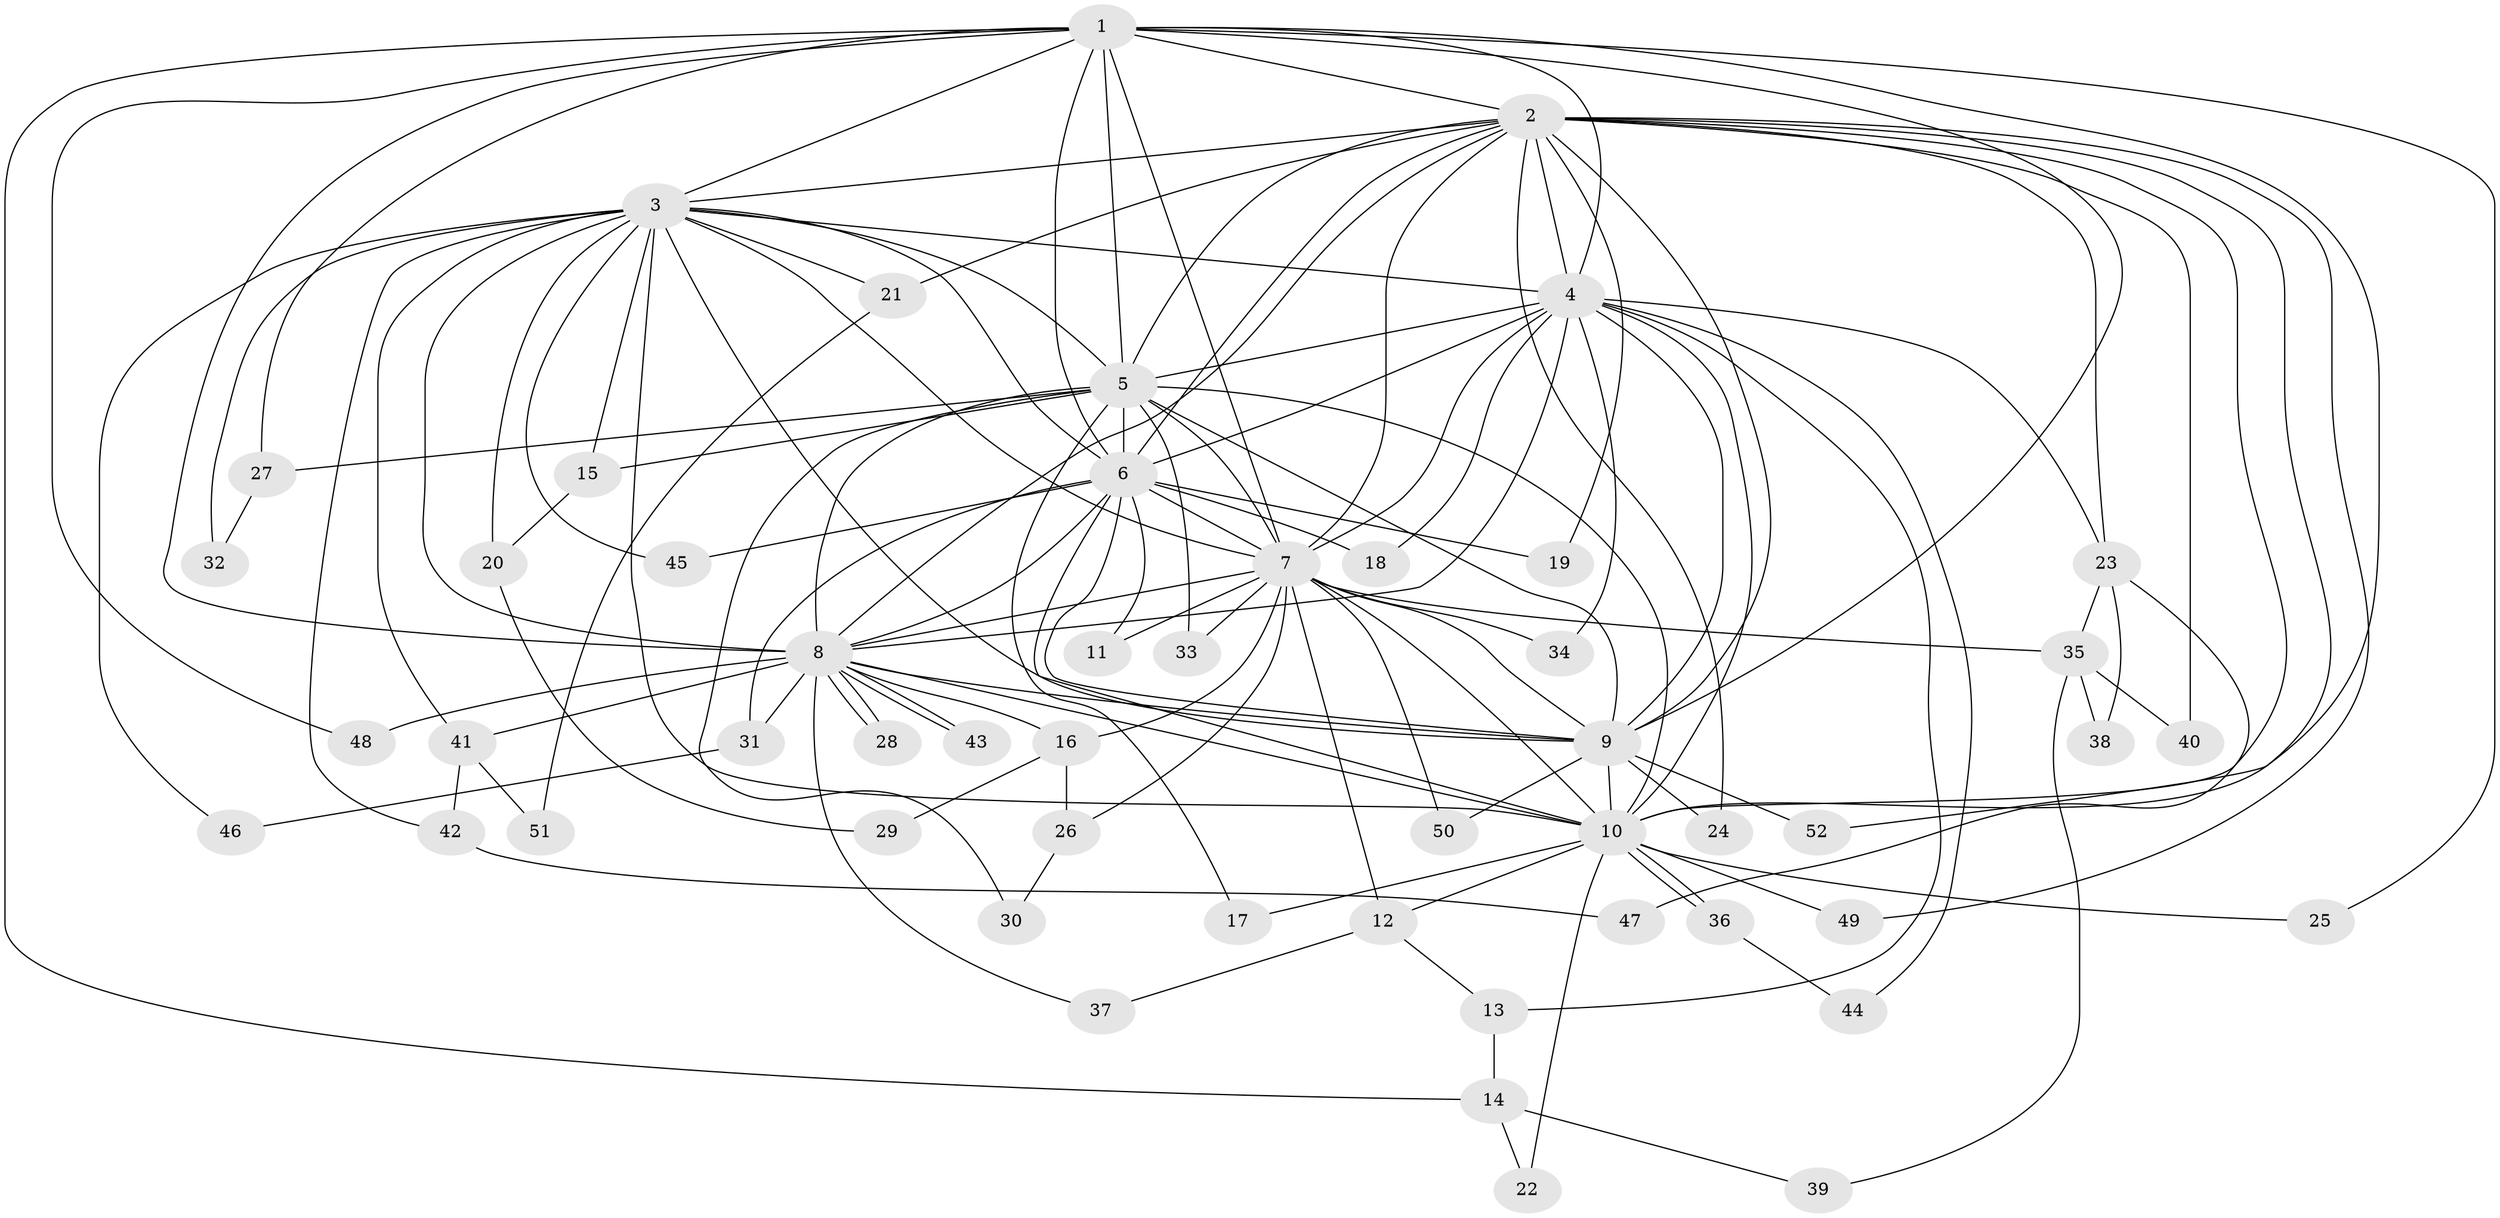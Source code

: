 // Generated by graph-tools (version 1.1) at 2025/45/03/09/25 04:45:21]
// undirected, 52 vertices, 129 edges
graph export_dot {
graph [start="1"]
  node [color=gray90,style=filled];
  1;
  2;
  3;
  4;
  5;
  6;
  7;
  8;
  9;
  10;
  11;
  12;
  13;
  14;
  15;
  16;
  17;
  18;
  19;
  20;
  21;
  22;
  23;
  24;
  25;
  26;
  27;
  28;
  29;
  30;
  31;
  32;
  33;
  34;
  35;
  36;
  37;
  38;
  39;
  40;
  41;
  42;
  43;
  44;
  45;
  46;
  47;
  48;
  49;
  50;
  51;
  52;
  1 -- 2;
  1 -- 3;
  1 -- 4;
  1 -- 5;
  1 -- 6;
  1 -- 7;
  1 -- 8;
  1 -- 9;
  1 -- 10;
  1 -- 14;
  1 -- 25;
  1 -- 27;
  1 -- 48;
  2 -- 3;
  2 -- 4;
  2 -- 5;
  2 -- 6;
  2 -- 7;
  2 -- 8;
  2 -- 9;
  2 -- 10;
  2 -- 19;
  2 -- 21;
  2 -- 23;
  2 -- 24;
  2 -- 40;
  2 -- 49;
  2 -- 52;
  3 -- 4;
  3 -- 5;
  3 -- 6;
  3 -- 7;
  3 -- 8;
  3 -- 9;
  3 -- 10;
  3 -- 15;
  3 -- 20;
  3 -- 21;
  3 -- 32;
  3 -- 41;
  3 -- 42;
  3 -- 45;
  3 -- 46;
  4 -- 5;
  4 -- 6;
  4 -- 7;
  4 -- 8;
  4 -- 9;
  4 -- 10;
  4 -- 13;
  4 -- 18;
  4 -- 23;
  4 -- 34;
  4 -- 44;
  5 -- 6;
  5 -- 7;
  5 -- 8;
  5 -- 9;
  5 -- 10;
  5 -- 15;
  5 -- 17;
  5 -- 27;
  5 -- 30;
  5 -- 33;
  6 -- 7;
  6 -- 8;
  6 -- 9;
  6 -- 10;
  6 -- 11;
  6 -- 18;
  6 -- 19;
  6 -- 31;
  6 -- 45;
  7 -- 8;
  7 -- 9;
  7 -- 10;
  7 -- 11;
  7 -- 12;
  7 -- 16;
  7 -- 26;
  7 -- 33;
  7 -- 34;
  7 -- 35;
  7 -- 50;
  8 -- 9;
  8 -- 10;
  8 -- 16;
  8 -- 28;
  8 -- 28;
  8 -- 31;
  8 -- 37;
  8 -- 41;
  8 -- 43;
  8 -- 43;
  8 -- 48;
  9 -- 10;
  9 -- 24;
  9 -- 50;
  9 -- 52;
  10 -- 12;
  10 -- 17;
  10 -- 22;
  10 -- 25;
  10 -- 36;
  10 -- 36;
  10 -- 49;
  12 -- 13;
  12 -- 37;
  13 -- 14;
  14 -- 22;
  14 -- 39;
  15 -- 20;
  16 -- 26;
  16 -- 29;
  20 -- 29;
  21 -- 51;
  23 -- 35;
  23 -- 38;
  23 -- 47;
  26 -- 30;
  27 -- 32;
  31 -- 46;
  35 -- 38;
  35 -- 39;
  35 -- 40;
  36 -- 44;
  41 -- 42;
  41 -- 51;
  42 -- 47;
}
